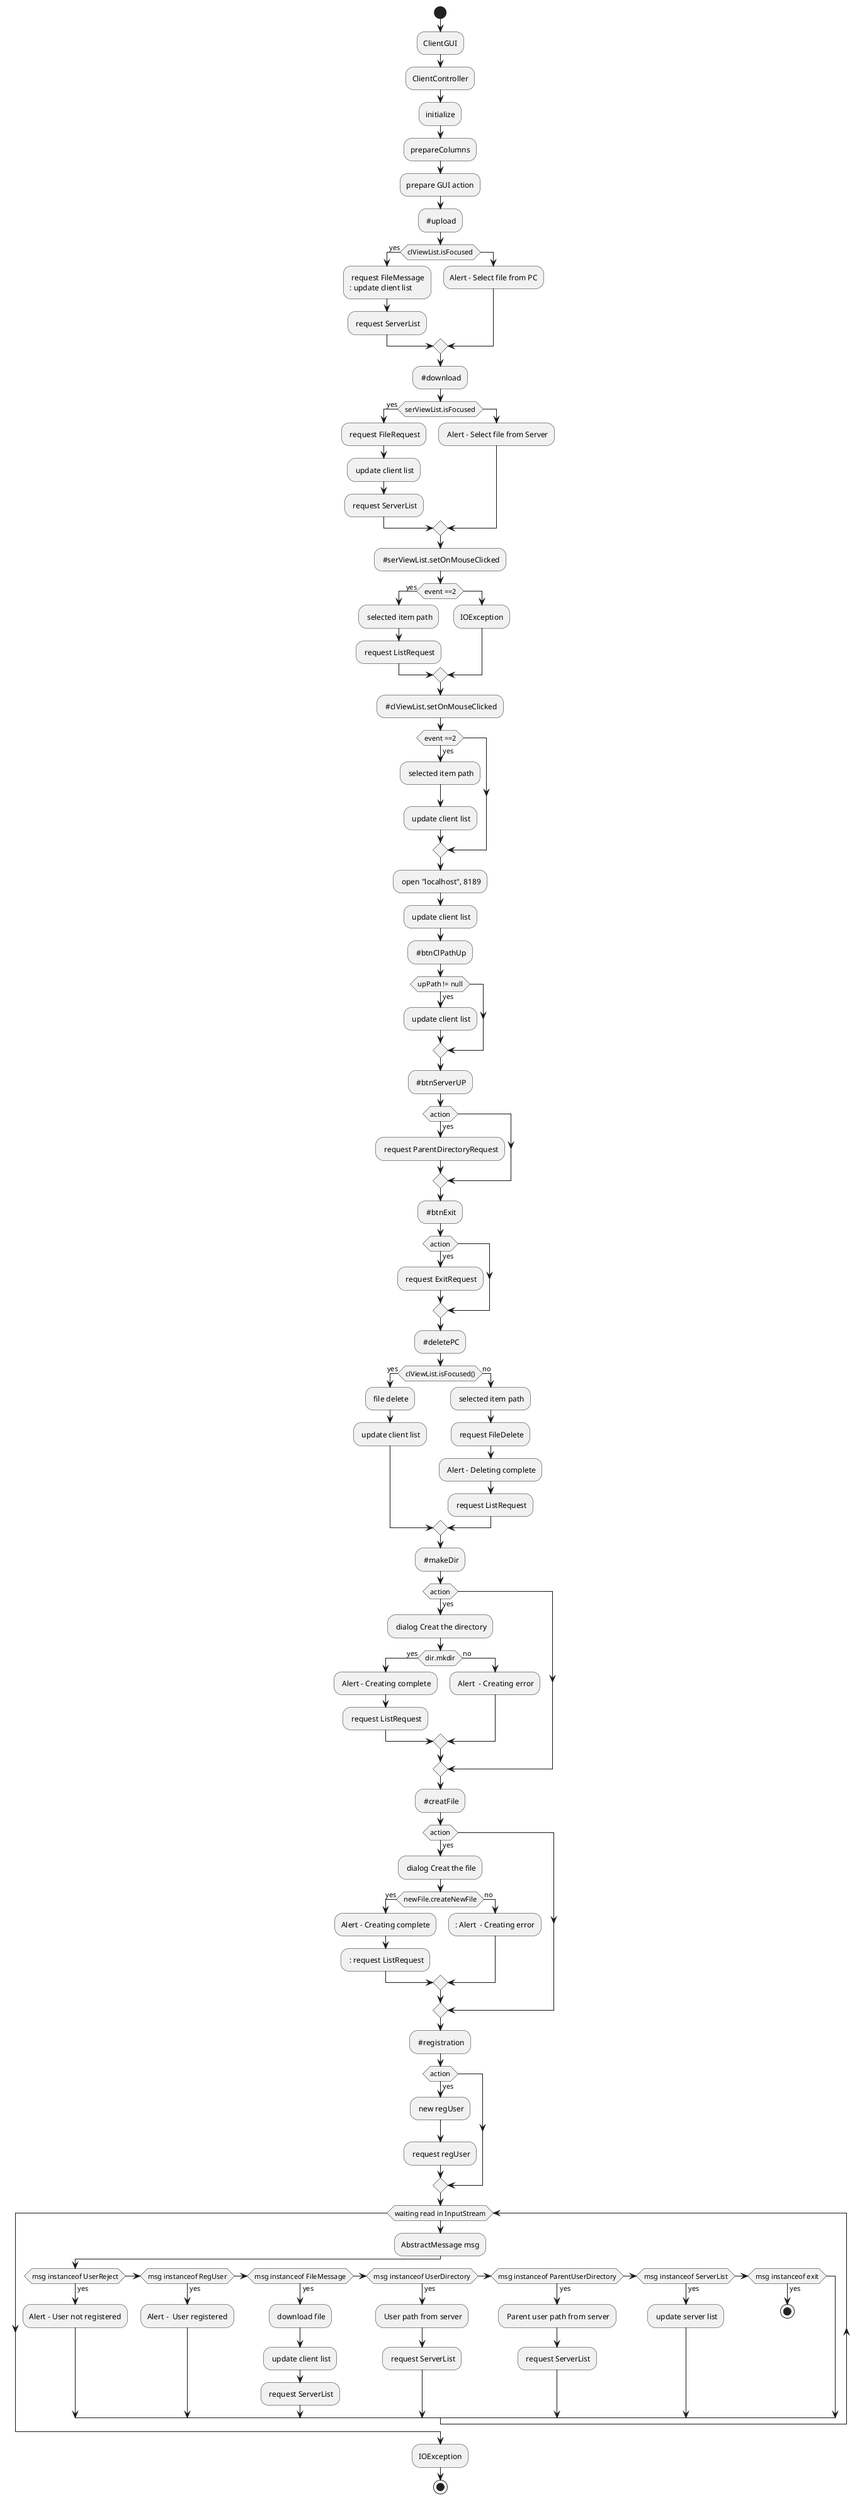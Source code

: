 @startuml
'https://plantuml.com/activity-diagram-beta

start
:ClientGUI;
:ClientController;
:initialize;
:prepareColumns;
:prepare GUI action;
: #upload;
if (clViewList.isFocused) then (yes)
: request FileMessage
: update client list;
: request ServerList;
else
:Alert - Select file from PC;
endif
: #download;
if (serViewList.isFocused) then (yes)
: request FileRequest;
: update client list;
: request ServerList;
else
: Alert - Select file from Server;
endif
: #serViewList.setOnMouseClicked;
if (event ==2) then(yes)
: selected item path;
: request ListRequest;
else
:IOException;
endif
: #clViewList.setOnMouseClicked;
if (event ==2) then(yes)
: selected item path;
: update client list;
endif

: open "localhost", 8189;
: update client list;
: #btnClPathUp;
if (upPath != null) then (yes)
: update client list;
endif
: #btnServerUP;
if (action) then (yes)
: request ParentDirectoryRequest;
endif
: #btnExit;
if (action) then (yes)
: request ExitRequest;
endif
: #deletePC;
if (clViewList.isFocused()) then (yes)
    : file delete;
    : update client list;
else (no)
: selected item path;
: request FileDelete;
: Alert - Deleting complete;
: request ListRequest;
endif
: #makeDir;
if (action) then (yes)
: dialog Creat the directory;
 if (dir.mkdir) then (yes)
 : Alert - Creating complete;
 : request ListRequest;
 else (no)
 : Alert  - Creating error;
 endif
 endif
: #creatFile;
if (action) then (yes)
: dialog Creat the file;
 if (newFile.createNewFile) then (yes)
 :Alert - Creating complete;
 : : request ListRequest;
 else (no)
 :: Alert  - Creating error;
 endif
endif
: #registration;
if (action) then (yes)
: new regUser;
: request regUser;
endif

while (waiting read in InputStream)
:AbstractMessage msg;
    if (msg instanceof UserReject) then (yes)
    :Alert - User not registered;

   else if  (msg instanceof RegUser) then (yes)
    :Alert -  User registered;

   else if (msg instanceof FileMessage) then(yes)
    : download file;
    : update client list;
    : request ServerList;

    else if (msg instanceof UserDirectory) then (yes)
    : User path from server;
    : request ServerList;

   else if (msg instanceof ParentUserDirectory) then (yes)
    : Parent user path from server;
    : request ServerList;

  else if (msg instanceof ServerList) then (yes)
    : update server list;

    else if (msg instanceof exit) then (yes)
    stop
  endif
endwhile
:IOException;
 stop

@enduml
